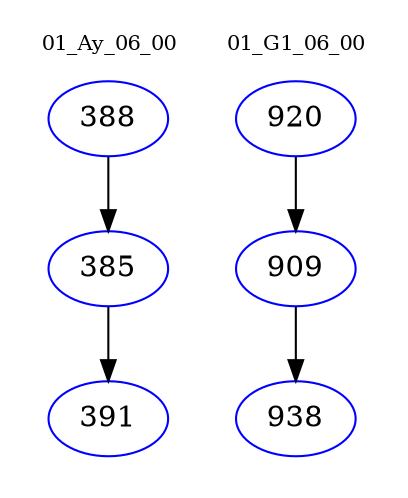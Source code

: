 digraph{
subgraph cluster_0 {
color = white
label = "01_Ay_06_00";
fontsize=10;
T0_388 [label="388", color="blue"]
T0_388 -> T0_385 [color="black"]
T0_385 [label="385", color="blue"]
T0_385 -> T0_391 [color="black"]
T0_391 [label="391", color="blue"]
}
subgraph cluster_1 {
color = white
label = "01_G1_06_00";
fontsize=10;
T1_920 [label="920", color="blue"]
T1_920 -> T1_909 [color="black"]
T1_909 [label="909", color="blue"]
T1_909 -> T1_938 [color="black"]
T1_938 [label="938", color="blue"]
}
}
